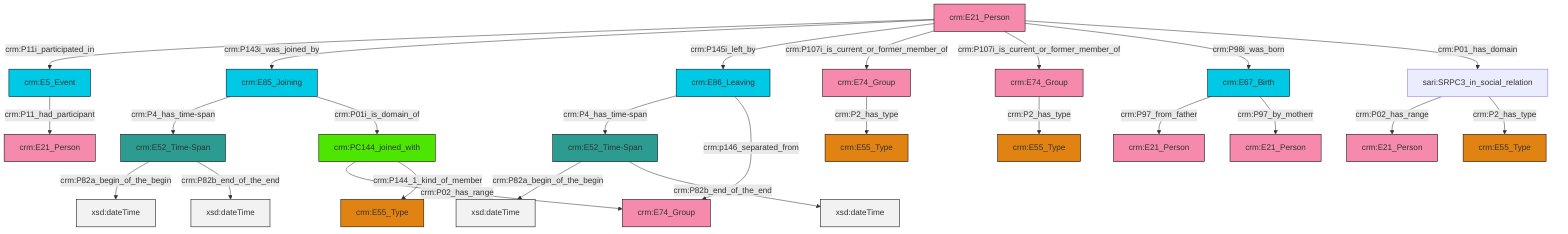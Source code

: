 graph TD
classDef Literal fill:#f2f2f2,stroke:#000000;
classDef CRM_Entity fill:#FFFFFF,stroke:#000000;
classDef Temporal_Entity fill:#00C9E6, stroke:#000000;
classDef Type fill:#E18312, stroke:#000000;
classDef Time-Span fill:#2C9C91, stroke:#000000;
classDef Appellation fill:#FFEB7F, stroke:#000000;
classDef Place fill:#008836, stroke:#000000;
classDef Persistent_Item fill:#B266B2, stroke:#000000;
classDef Conceptual_Object fill:#FFD700, stroke:#000000;
classDef Physical_Thing fill:#D2B48C, stroke:#000000;
classDef Actor fill:#f58aad, stroke:#000000;
classDef PC_Classes fill:#4ce600, stroke:#000000;
classDef Multi fill:#cccccc,stroke:#000000;

0["crm:E52_Time-Span"]:::Time-Span -->|crm:P82a_begin_of_the_begin| 1[xsd:dateTime]:::Literal
2["crm:E52_Time-Span"]:::Time-Span -->|crm:P82a_begin_of_the_begin| 3[xsd:dateTime]:::Literal
6["crm:E21_Person"]:::Actor -->|crm:P11i_participated_in| 7["crm:E5_Event"]:::Temporal_Entity
10["crm:E86_Leaving"]:::Temporal_Entity -->|crm:P4_has_time-span| 0["crm:E52_Time-Span"]:::Time-Span
18["crm:E85_Joining"]:::Temporal_Entity -->|crm:P4_has_time-span| 2["crm:E52_Time-Span"]:::Time-Span
24["sari:SRPC3_in_social_relation"]:::Default -->|crm:P02_has_range| 25["crm:E21_Person"]:::Actor
7["crm:E5_Event"]:::Temporal_Entity -->|crm:P11_had_participant| 26["crm:E21_Person"]:::Actor
27["crm:E74_Group"]:::Actor -->|crm:P2_has_type| 15["crm:E55_Type"]:::Type
18["crm:E85_Joining"]:::Temporal_Entity -->|crm:P01i_is_domain_of| 32["crm:PC144_joined_with"]:::PC_Classes
8["crm:E74_Group"]:::Actor -->|crm:P2_has_type| 29["crm:E55_Type"]:::Type
2["crm:E52_Time-Span"]:::Time-Span -->|crm:P82b_end_of_the_end| 34[xsd:dateTime]:::Literal
0["crm:E52_Time-Span"]:::Time-Span -->|crm:P82b_end_of_the_end| 36[xsd:dateTime]:::Literal
6["crm:E21_Person"]:::Actor -->|crm:P143i_was_joined_by| 18["crm:E85_Joining"]:::Temporal_Entity
6["crm:E21_Person"]:::Actor -->|crm:P145i_left_by| 10["crm:E86_Leaving"]:::Temporal_Entity
6["crm:E21_Person"]:::Actor -->|crm:P107i_is_current_or_former_member_of| 27["crm:E74_Group"]:::Actor
24["sari:SRPC3_in_social_relation"]:::Default -->|crm:P2_has_type| 4["crm:E55_Type"]:::Type
22["crm:E67_Birth"]:::Temporal_Entity -->|crm:P97_from_father| 19["crm:E21_Person"]:::Actor
22["crm:E67_Birth"]:::Temporal_Entity -->|crm:P97_by_motherr| 13["crm:E21_Person"]:::Actor
32["crm:PC144_joined_with"]:::PC_Classes -->|crm:P02_has_range| 41["crm:E74_Group"]:::Actor
10["crm:E86_Leaving"]:::Temporal_Entity -->|crm:p146_separated_from| 41["crm:E74_Group"]:::Actor
6["crm:E21_Person"]:::Actor -->|crm:P107i_is_current_or_former_member_of| 8["crm:E74_Group"]:::Actor
6["crm:E21_Person"]:::Actor -->|crm:P98i_was_born| 22["crm:E67_Birth"]:::Temporal_Entity
6["crm:E21_Person"]:::Actor -->|crm:P01_has_domain| 24["sari:SRPC3_in_social_relation"]:::Default
32["crm:PC144_joined_with"]:::PC_Classes -->|crm:P144_1_kind_of_member| 43["crm:E55_Type"]:::Type
